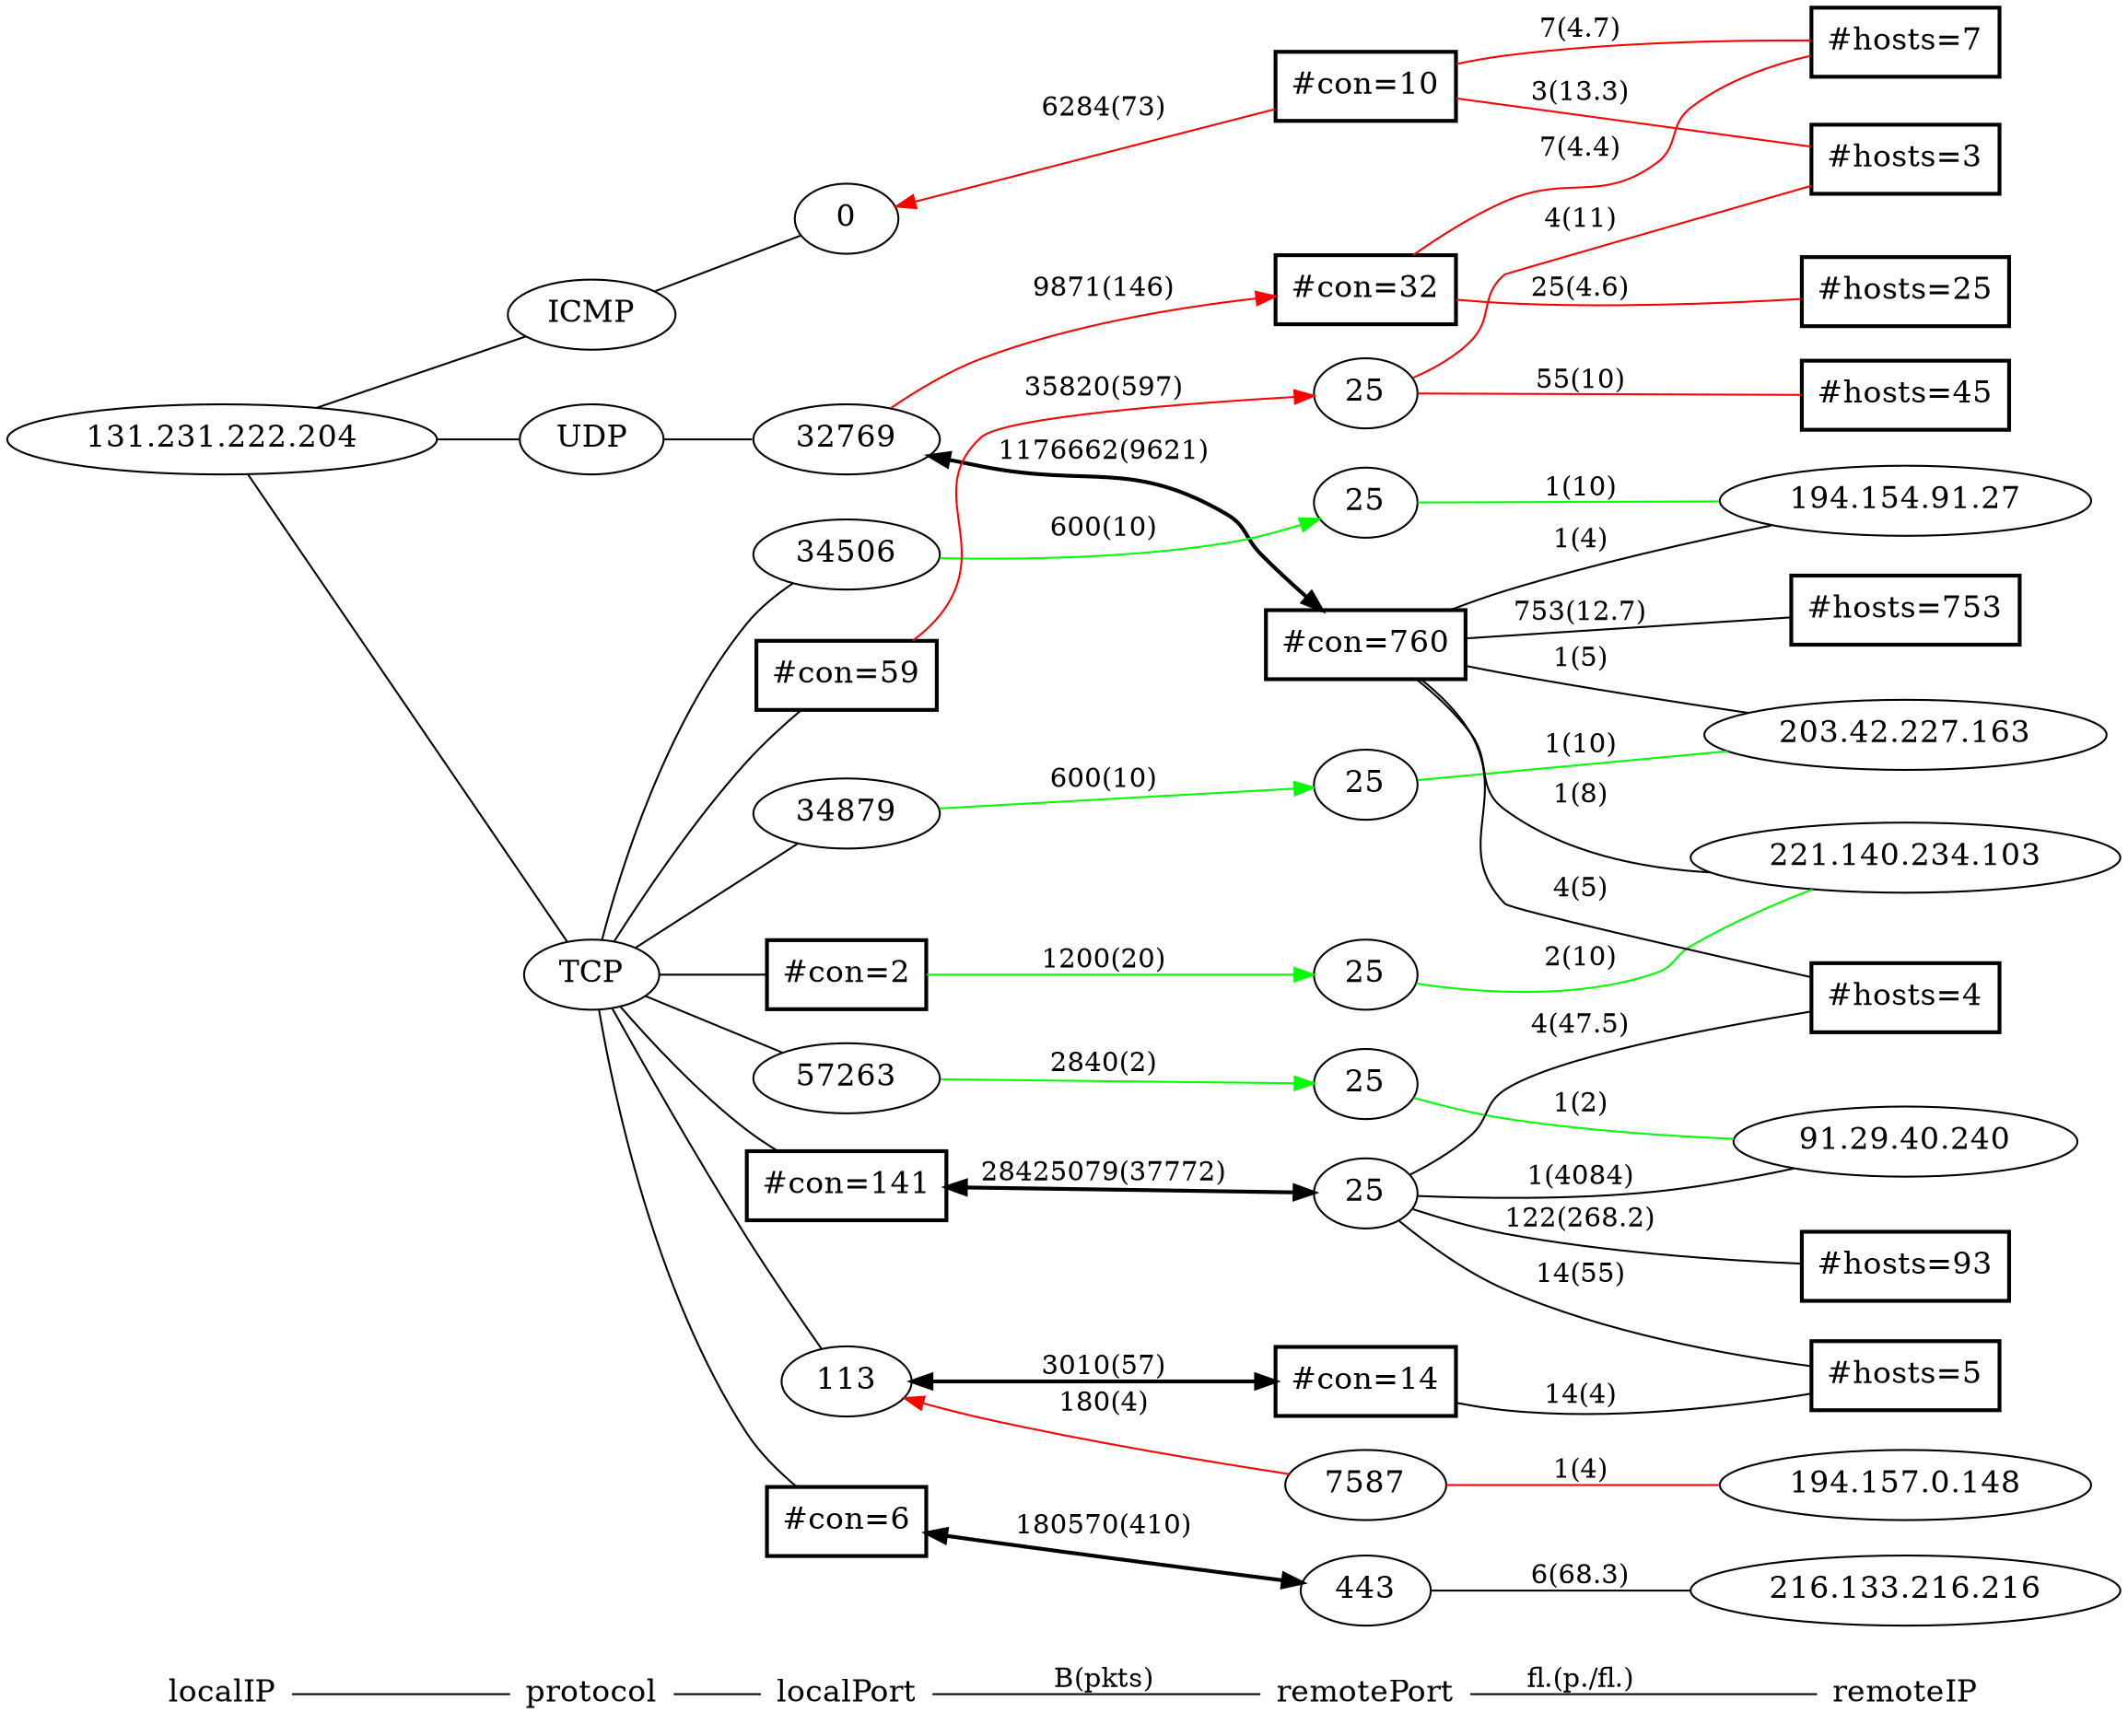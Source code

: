 graph G { /* Created by hpg2dot3() */
rankdir=LR;
node[shape=plaintext,fontsize=16];
"localIP"--"protocol"--"localPort""localPort"--"remotePort"[label="B(pkts)"]"remotePort"--"remoteIP"[label="fl.(p./fl.)"]
node[shape=ellipse];
subgraph 0{rank=same;"localIP";k1_2213011148;}
k1_2213011148[label="131.231.222.204"];
k1_2213011148--k2_1;
k1_2213011148--k2_17;
k1_2213011148--k2_6;
subgraph 1 {rank=same;"protocol";k2_6;k2_1;k2_17;}
k2_6[label="TCP"];
k2_1[label="ICMP"];
k2_17[label="UDP"];
k2_6--k3_268435569;
k2_17--k3_32769;
k2_6--k3_268469962;
k2_1--k3_536870912;
k2_6--k3_268492719;
k2_6--k3_268470335;
k2_6--k3_279183362;
k2_6--k3_274726918;
k2_6--k3_279380027;
k2_6--k3_279511181;
subgraph 2 {rank=same;"localPort";k3_279183362;k3_279380027;k3_274726918;k3_268435569;k3_268469962;k3_536870912;k3_32769;k3_279511181;k3_268492719;k3_268470335;}
k3_279183362[label="#con=2", shape=box, style=bold];
k3_279380027[label="#con=59", shape=box, style=bold];
k3_274726918[label="#con=6", shape=box, style=bold];
k3_268435569[label="113"];
k3_268469962[label="34506"];
k3_536870912[label="0"];
k3_32769[label="32769"];
k3_279511181[label="#con=141", shape=box, style=bold];
k3_268492719[label="57263"];
k3_268470335[label="34879"];
k3_268435569--k4_1342315939[dir=back, color=red][label="180(4)"];
k3_268470335--k4_2416115737[dir=forward, color=green][label="600(10)"];
k3_268492719--k4_2415919129[dir=forward, color=green][label="2840(2)"];
k3_268469962--k4_2415984665[dir=forward, color=green][label="600(10)"];
k3_279183362--k4_2416246809[dir=forward, color=green][label="1200(20)"];
k3_274726918--k4_268698043[style=bold,dir=both][label="180570(410)"];
k3_279511181--k4_268828697[style=bold,dir=both][label="28425079(37772)"];
k3_279380027--k4_1342636057[dir=forward, color=red][label="35820(597)"];
k3_32769--k4_1091108896[dir=forward, color=red][label="9871(146)"];
k3_536870912--k4_1107755018[dir=back, color=red][label="6284(73)"];
k3_268435569--k4_69795854[style=bold,dir=both][label="3010(57)"];
k3_32769--k4_67306232[style=bold,dir=both][label="1176662(9621)"];
subgraph 3 {rank=same;"remotePort";k4_1342315939;k4_1091108896;k4_268828697;k4_268698043;k4_1107755018;k4_2416246809;k4_2415984665;k4_2416115737;k4_1342636057;k4_69795854;k4_2415919129;k4_67306232;}
k4_1342315939[label="7587"];
k4_1091108896[label="#con=32", shape=box, style=bold];
k4_268828697[label="25"];
k4_268698043[label="443"];
k4_1107755018[label="#con=10", shape=box, style=bold];
k4_2416246809[label="25"];
k4_2415984665[label="25"];
k4_2416115737[label="25"];
k4_1342636057[label="25"];
k4_69795854[label="#con=14", shape=box, style=bold];
k4_2415919129[label="25"];
k4_67306232[label="#con=760", shape=box, style=bold];
k4_2415984665--k5_3264895771[color=green][label="1(10)"];
k4_2416115737--k5_3408585635[color=green][label="1(10)"];
k4_2416246809--k5_3716999783[color=green][label="2(10)"];
k4_1342315939--k5_3265069204[color=red][label="1(4)"];
k4_2415919129--k5_1528637680[color=green][label="1(2)"];
k4_268828697--k5_1528637680[label="1(4084)"];
k4_268698043--k5_3632650456[label="6(68.3)"];
k4_67306232--k5_3716999783[label="1(8)"];
k4_67306232--k5_3264895771[label="1(4)"];
k4_67306232--k5_3408585635[label="1(5)"];
k4_268828697--k5_4294639620[label="4(47.5)"];
k4_1342636057--k5_78053421[color=red][label="55(10)"];
k4_268828697--k5_4294770693[label="14(55)"];
k4_1342636057--k5_4294574083[color=red][label="4(11)"];
k4_268828697--k5_78184541[label="122(268.2)"];
k4_69795854--k5_4294770693[label="14(4)"];
k4_67306232--k5_197361[label="753(12.7)"];
k4_67306232--k5_4294639620[label="4(5)"];
k4_1107755018--k5_4294574083[color=red][label="3(13.3)"];
k4_1091108896--k5_4294836231[color=red][label="7(4.4)"];
k4_1091108896--k5_589849[color=red][label="25(4.6)"];
k4_1107755018--k5_4294836231[color=red][label="7(4.7)"];
subgraph 4 {rank=same;"remoteIP";k5_4294770693;k5_4294574083;k5_197361;k5_4294770693;k5_3264895771;k5_4294836231;k5_3716999783;k5_3632650456;k5_1528637680;k5_3264895771;k5_78184541;k5_4294639620;k5_4294639620;k5_78053421;k5_3408585635;k5_4294574083;k5_3716999783;k5_3408585635;k5_589849;k5_3265069204;}
k5_4294770693[label="#hosts=5", shape=box, style=bold];
k5_4294574083[label="#hosts=3", shape=box, style=bold];
k5_197361[label="#hosts=753", shape=box, style=bold];
k5_4294770693[label="#hosts=5", shape=box, style=bold];
k5_3264895771[label="194.154.91.27"];
k5_4294836231[label="#hosts=7", shape=box, style=bold];
k5_3716999783[label="221.140.234.103"];
k5_3632650456[label="216.133.216.216"];
k5_1528637680[label="91.29.40.240"];
k5_3264895771[label="194.154.91.27"];
k5_78184541[label="#hosts=93", shape=box, style=bold];
k5_4294639620[label="#hosts=4", shape=box, style=bold];
k5_4294639620[label="#hosts=4", shape=box, style=bold];
k5_78053421[label="#hosts=45", shape=box, style=bold];
k5_3408585635[label="203.42.227.163"];
k5_4294574083[label="#hosts=3", shape=box, style=bold];
k5_3716999783[label="221.140.234.103"];
k5_3408585635[label="203.42.227.163"];
k5_589849[label="#hosts=25", shape=box, style=bold];
k5_3265069204[label="194.157.0.148"];
}
